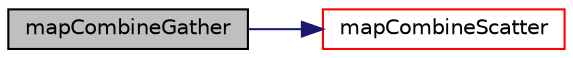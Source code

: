 digraph "mapCombineGather"
{
  bgcolor="transparent";
  edge [fontname="Helvetica",fontsize="10",labelfontname="Helvetica",labelfontsize="10"];
  node [fontname="Helvetica",fontsize="10",shape=record];
  rankdir="LR";
  Node3827 [label="mapCombineGather",height=0.2,width=0.4,color="black", fillcolor="grey75", style="filled", fontcolor="black"];
  Node3827 -> Node3828 [color="midnightblue",fontsize="10",style="solid",fontname="Helvetica"];
  Node3828 [label="mapCombineScatter",height=0.2,width=0.4,color="red",URL="$a27357.html#a8989a48f795cff7dd8f59d00c094e484",tooltip="Scatter data. Reverse of combineGather. "];
}

